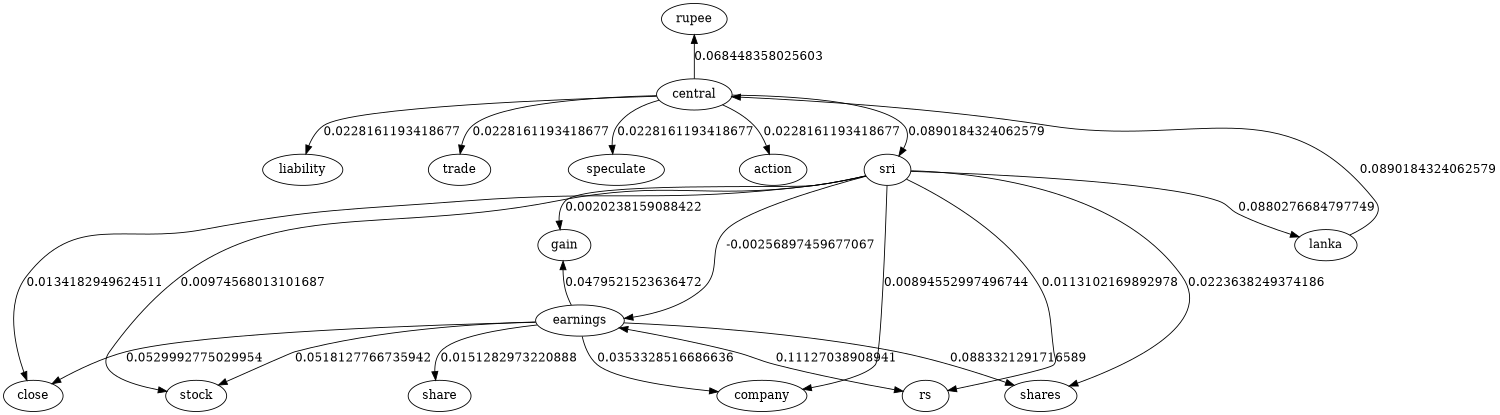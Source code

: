 digraph family {
	size="10,10";
central->liability[len=4.4315516419744,label=0.0228161193418677];
central->trade[len=4.4315516419744,label=0.0228161193418677];
central->speculate[len=4.4315516419744,label=0.0228161193418677];
central->action[len=4.4315516419744,label=0.0228161193418677];
sri->gain[len=4.49392855227347,label=0.0020238159088422];
sri->company[len=4.4731634100751,label=0.00894552997496744];
sri->stock[len=4.47076295960695,label=0.00974568013101687];
sri->close[len=4.45974511511265,label=0.0134182949624511];
sri->earnings[len=4.50770692379031,label=-0.00256897459677067];
sri->rs[len=4.46606934903211,label=0.0113102169892978];
sri->shares[len=4.43290852518774,label=0.0223638249374186];
rupee->central[len=4.29465492592319,label=0.068448358025603,dir=back];
central->sri[len=4.23294470278123,label=0.0890184324062579];
sri->lanka[len=4.23591699456068,label=0.0880276684797749];
lanka->central[len=4.23294470278123,label=0.0890184324062579];
earnings->company[len=4.39400144499401,label=0.0353328516686636];
gain->earnings[len=4.35614354290906,label=0.0479521523636472,dir=back];
earnings->stock[len=4.34456166997922,label=0.0518127766735942];
earnings->close[len=4.34100216749101,label=0.0529992775029954];
earnings->shares[len=4.23500361248502,label=0.0883321291716589];
earnings->rs[len=4.16618883273177,label=0.11127038908941,dir=both];
earnings->share[len=4.45461510803373,label=0.0151282973220888];
}
